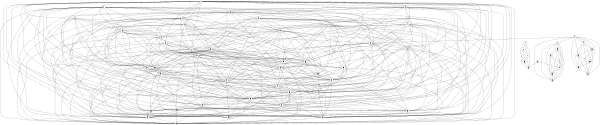 graph { graph [size="4,4"]; node[shape=circle];
 0-- 6
 0--11
 0--16
 0--18
 0--23
 0--24
 0--28
 0--30
 0--31
 0--33
 0--40
 0--44
 0--46
 0--51
 0--54
 0--56
 0--57
 0--63
 1-- 2
 1-- 5
 1-- 8
 1--10
 1--13
 1--15
 1--22
 1--28
 1--33
 1--38
 1--42
 1--43
 1--45
 1--48
 1--49
 1--51
 1--56
 1--57
 1--58
 1--60
 1--63
 2-- 6
 2-- 8
 2--10
 2--11
 2--14
 2--23
 2--27
 2--30
 2--34
 2--42
 2--44
 2--45
 2--46
 2--48
 2--56
 2--57
 3--50
 3--55
 4-- 7
 4--18
 4--19
 4--26
 4--32
 4--52
 4--59
 4--61
 4--62
 5--13
 5--15
 5--16
 5--28
 5--31
 5--38
 5--39
 5--43
 5--51
 5--54
 6-- 8
 6-- 9
 6--12
 6--18
 6--28
 6--31
 6--34
 6--35
 6--41
 6--42
 6--46
 6--54
 6--57
 7--25
 7--37
 7--47
 7--50
 7--53
 7--62
 8--12
 8--13
 8--16
 8--27
 8--28
 8--31
 8--34
 8--38
 8--39
 8--41
 8--42
 8--46
 8--48
 8--51
 8--60
 8--63
 9--11
 9--12
 9--14
 9--23
 9--24
 9--28
 9--31
 9--35
 9--38
 9--40
 9--42
 9--46
 9--54
 9--60
10--14
10--16
10--18
10--23
10--27
10--30
10--33
10--40
10--42
10--43
10--60
11--12
11--16
11--18
11--29
11--30
11--33
11--34
11--35
11--38
11--40
11--42
11--43
11--44
11--46
11--54
11--57
11--58
11--63
12--16
12--22
12--28
12--29
12--30
12--33
12--34
12--35
12--40
12--41
12--44
12--49
12--51
12--56
12--57
12--60
13--15
13--23
13--27
13--33
13--34
13--35
13--42
13--43
13--58
13--60
13--63
14--15
14--16
14--18
14--24
14--28
14--33
14--34
14--42
14--44
14--45
14--48
14--56
14--57
14--60
14--63
15--16
15--18
15--27
15--28
15--34
15--35
15--38
15--41
15--45
15--46
15--48
15--56
16--22
16--28
16--38
16--40
16--45
16--48
16--54
16--63
17--20
17--21
17--36
17--55
18--24
18--27
18--29
18--33
18--38
18--44
18--45
18--51
18--54
18--57
19--26
19--32
19--52
19--59
19--61
20--21
20--36
20--55
21--36
21--55
22--23
22--27
22--28
22--29
22--30
22--34
22--38
22--44
22--46
22--56
22--57
22--58
23--27
23--31
23--33
23--34
23--38
23--41
23--44
23--46
23--48
23--49
23--56
23--60
23--63
24--27
24--34
24--41
24--43
24--45
24--46
24--51
24--54
24--60
24--63
25--37
25--47
25--50
25--53
25--62
26--32
26--52
26--59
26--61
27--29
27--31
27--33
27--35
27--39
27--40
27--43
27--44
27--46
27--48
27--51
27--56
27--60
27--63
28--30
28--33
28--41
28--42
28--54
28--58
28--60
29--30
29--31
29--34
29--38
29--39
29--41
29--42
29--51
29--63
30--40
30--41
30--43
30--48
30--60
30--63
31--39
31--42
31--44
31--46
31--54
31--57
31--63
32--52
32--59
32--61
33--34
33--35
33--38
33--40
33--41
33--42
33--57
34--35
34--40
34--41
34--42
34--43
34--51
34--54
34--58
34--60
35--41
35--42
35--44
35--46
35--57
36--55
37--47
37--50
37--53
37--62
38--45
38--46
38--49
38--54
38--56
38--58
39--40
39--42
39--43
39--49
39--60
39--63
40--41
40--46
40--49
40--54
40--56
40--58
40--63
41--43
41--45
41--46
41--48
41--51
41--54
41--57
41--58
42--43
42--44
42--46
42--54
42--58
42--60
43--46
43--48
43--49
43--54
43--63
44--45
44--46
44--48
44--56
44--60
45--46
45--48
45--60
46--48
46--51
46--58
46--63
47--50
47--53
47--62
48--49
48--56
48--57
48--60
49--54
49--63
50--53
50--62
51--56
51--58
51--63
52--59
52--61
53--62
54--63
57--58
57--60
59--61
60--63

}
